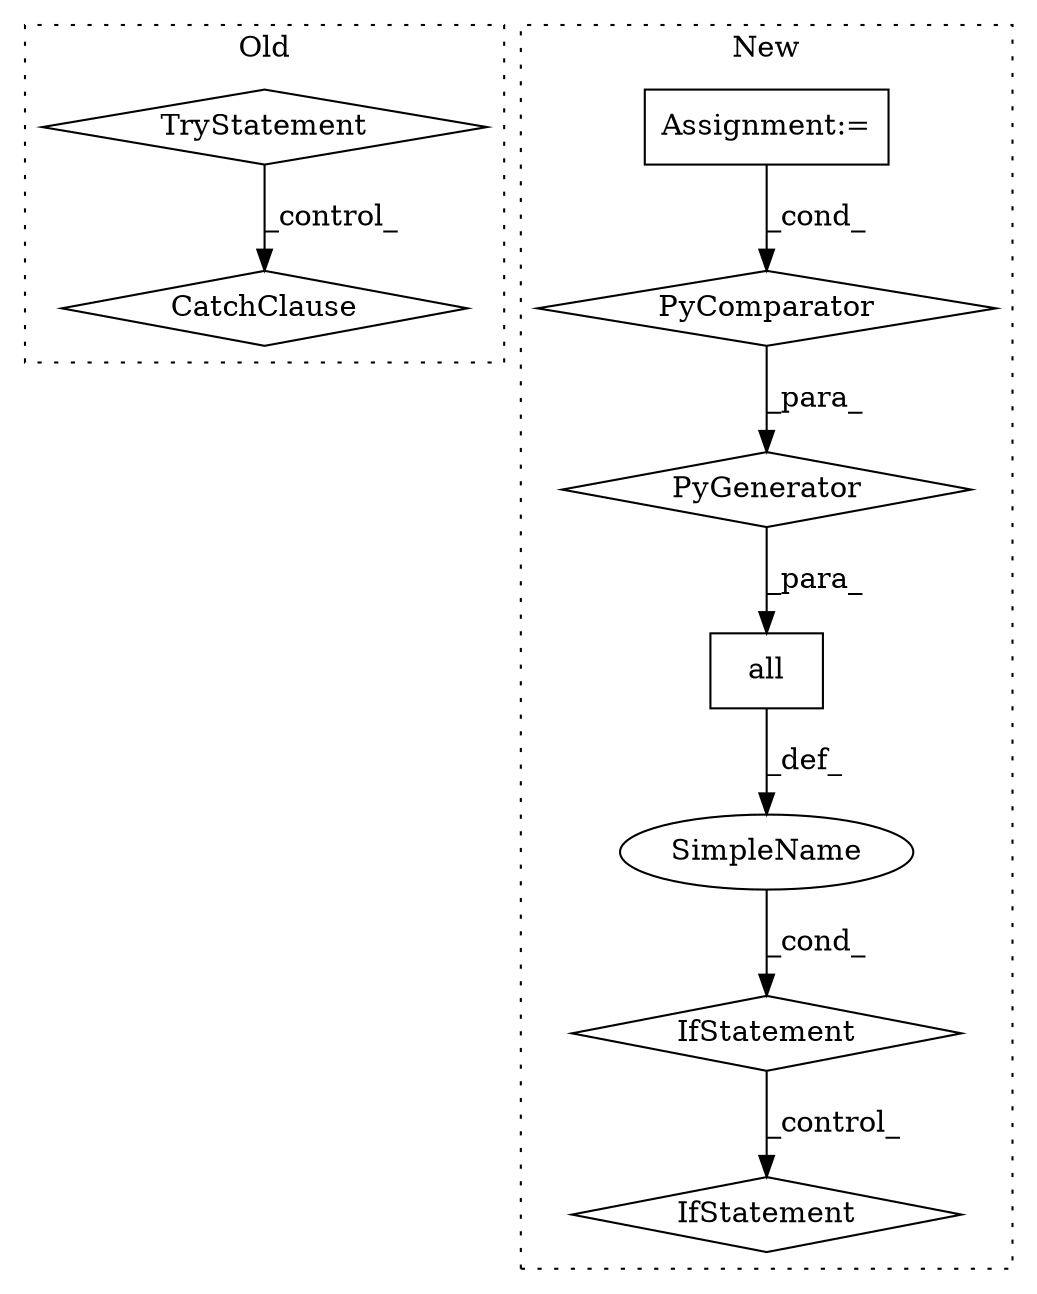 digraph G {
subgraph cluster0 {
1 [label="TryStatement" a="54" s="14939" l="4" shape="diamond"];
3 [label="CatchClause" a="12" s="15165,15199" l="13,2" shape="diamond"];
label = "Old";
style="dotted";
}
subgraph cluster1 {
2 [label="all" a="32" s="15020,15146" l="13,-3" shape="box"];
4 [label="IfStatement" a="25" s="15016,15143" l="4,2" shape="diamond"];
5 [label="Assignment:=" a="7" s="15113" l="27" shape="box"];
6 [label="PyComparator" a="113" s="15113" l="27" shape="diamond"];
7 [label="PyGenerator" a="107" s="15033" l="113" shape="diamond"];
8 [label="IfStatement" a="25" s="15460" l="24" shape="diamond"];
9 [label="SimpleName" a="42" s="" l="" shape="ellipse"];
label = "New";
style="dotted";
}
1 -> 3 [label="_control_"];
2 -> 9 [label="_def_"];
4 -> 8 [label="_control_"];
5 -> 6 [label="_cond_"];
6 -> 7 [label="_para_"];
7 -> 2 [label="_para_"];
9 -> 4 [label="_cond_"];
}